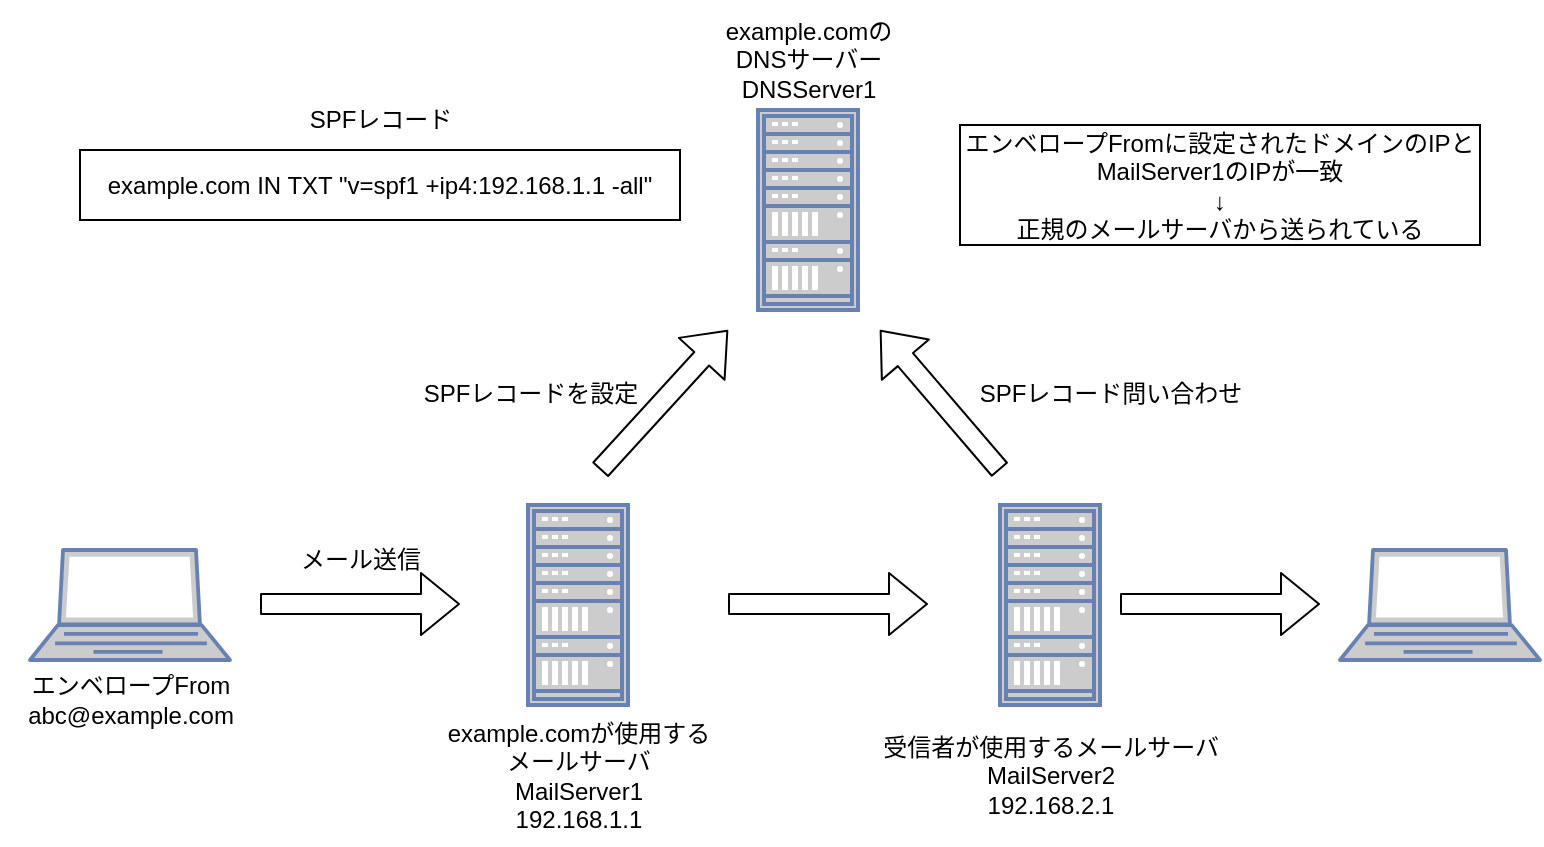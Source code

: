 <mxfile>
    <diagram id="ZIqXIgqYLd3gXD2p2ToU" name="ページ1">
        <mxGraphModel dx="905" dy="1907" grid="1" gridSize="10" guides="1" tooltips="1" connect="1" arrows="1" fold="1" page="1" pageScale="1" pageWidth="827" pageHeight="1169" background="#FFFFFF" math="0" shadow="0">
            <root>
                <mxCell id="0"/>
                <mxCell id="1" parent="0"/>
                <mxCell id="2" value="" style="fontColor=#0066CC;verticalAlign=top;verticalLabelPosition=bottom;labelPosition=center;align=center;html=1;outlineConnect=0;fillColor=#CCCCCC;strokeColor=#6881B3;gradientColor=none;gradientDirection=north;strokeWidth=2;shape=mxgraph.networks.laptop;" vertex="1" parent="1">
                    <mxGeometry x="25" y="270" width="100" height="55" as="geometry"/>
                </mxCell>
                <mxCell id="3" value="エンベロープFrom&lt;br&gt;abc@example.com" style="text;html=1;align=center;verticalAlign=middle;resizable=0;points=[];autosize=1;strokeColor=none;fillColor=none;" vertex="1" parent="1">
                    <mxGeometry x="10" y="325" width="130" height="40" as="geometry"/>
                </mxCell>
                <mxCell id="4" value="" style="fontColor=#0066CC;verticalAlign=top;verticalLabelPosition=bottom;labelPosition=center;align=center;html=1;outlineConnect=0;fillColor=#CCCCCC;strokeColor=#6881B3;gradientColor=none;gradientDirection=north;strokeWidth=2;shape=mxgraph.networks.rack;" vertex="1" parent="1">
                    <mxGeometry x="274" y="247.5" width="50" height="100" as="geometry"/>
                </mxCell>
                <mxCell id="5" value="example.comが使用する&lt;br&gt;メールサーバ&lt;br&gt;MailServer1&lt;br&gt;192.168.1.1" style="text;html=1;align=center;verticalAlign=middle;resizable=0;points=[];autosize=1;strokeColor=none;fillColor=none;" vertex="1" parent="1">
                    <mxGeometry x="224" y="347.5" width="150" height="70" as="geometry"/>
                </mxCell>
                <mxCell id="7" value="" style="edgeStyle=none;orthogonalLoop=1;jettySize=auto;html=1;shape=flexArrow;" edge="1" parent="1">
                    <mxGeometry width="100" relative="1" as="geometry">
                        <mxPoint x="140" y="297" as="sourcePoint"/>
                        <mxPoint x="240" y="297" as="targetPoint"/>
                        <Array as="points"/>
                    </mxGeometry>
                </mxCell>
                <mxCell id="8" value="メール送信" style="text;html=1;align=center;verticalAlign=middle;resizable=0;points=[];autosize=1;strokeColor=none;fillColor=none;" vertex="1" parent="1">
                    <mxGeometry x="150" y="260" width="80" height="30" as="geometry"/>
                </mxCell>
                <mxCell id="9" value="" style="edgeStyle=none;orthogonalLoop=1;jettySize=auto;html=1;shape=flexArrow;" edge="1" parent="1">
                    <mxGeometry width="100" relative="1" as="geometry">
                        <mxPoint x="374" y="297" as="sourcePoint"/>
                        <mxPoint x="474" y="297" as="targetPoint"/>
                        <Array as="points"/>
                    </mxGeometry>
                </mxCell>
                <mxCell id="10" value="" style="fontColor=#0066CC;verticalAlign=top;verticalLabelPosition=bottom;labelPosition=center;align=center;html=1;outlineConnect=0;fillColor=#CCCCCC;strokeColor=#6881B3;gradientColor=none;gradientDirection=north;strokeWidth=2;shape=mxgraph.networks.rack;" vertex="1" parent="1">
                    <mxGeometry x="510" y="247.5" width="50" height="100" as="geometry"/>
                </mxCell>
                <mxCell id="11" value="受信者が使用するメールサーバ&lt;br&gt;MailServer2&lt;br&gt;192.168.2.1" style="text;html=1;align=center;verticalAlign=middle;resizable=0;points=[];autosize=1;strokeColor=none;fillColor=none;" vertex="1" parent="1">
                    <mxGeometry x="440" y="352.5" width="190" height="60" as="geometry"/>
                </mxCell>
                <mxCell id="12" value="" style="fontColor=#0066CC;verticalAlign=top;verticalLabelPosition=bottom;labelPosition=center;align=center;html=1;outlineConnect=0;fillColor=#CCCCCC;strokeColor=#6881B3;gradientColor=none;gradientDirection=north;strokeWidth=2;shape=mxgraph.networks.laptop;" vertex="1" parent="1">
                    <mxGeometry x="680" y="270" width="100" height="55" as="geometry"/>
                </mxCell>
                <mxCell id="13" value="" style="edgeStyle=none;orthogonalLoop=1;jettySize=auto;html=1;shape=flexArrow;" edge="1" parent="1">
                    <mxGeometry width="100" relative="1" as="geometry">
                        <mxPoint x="570" y="297" as="sourcePoint"/>
                        <mxPoint x="670" y="297" as="targetPoint"/>
                        <Array as="points"/>
                    </mxGeometry>
                </mxCell>
                <mxCell id="15" value="" style="fontColor=#0066CC;verticalAlign=top;verticalLabelPosition=bottom;labelPosition=center;align=center;html=1;outlineConnect=0;fillColor=#CCCCCC;strokeColor=#6881B3;gradientColor=none;gradientDirection=north;strokeWidth=2;shape=mxgraph.networks.rack;" vertex="1" parent="1">
                    <mxGeometry x="389" y="50" width="50" height="100" as="geometry"/>
                </mxCell>
                <mxCell id="16" value="" style="edgeStyle=none;orthogonalLoop=1;jettySize=auto;html=1;shape=flexArrow;" edge="1" parent="1">
                    <mxGeometry width="100" relative="1" as="geometry">
                        <mxPoint x="510" y="230" as="sourcePoint"/>
                        <mxPoint x="450" y="160" as="targetPoint"/>
                        <Array as="points"/>
                    </mxGeometry>
                </mxCell>
                <mxCell id="17" value="example.comの&lt;br&gt;DNSサーバー&lt;br&gt;DNSServer1" style="text;html=1;align=center;verticalAlign=middle;resizable=0;points=[];autosize=1;strokeColor=none;fillColor=none;" vertex="1" parent="1">
                    <mxGeometry x="359" y="-5" width="110" height="60" as="geometry"/>
                </mxCell>
                <mxCell id="18" value="" style="edgeStyle=none;orthogonalLoop=1;jettySize=auto;html=1;shape=flexArrow;" edge="1" parent="1">
                    <mxGeometry width="100" relative="1" as="geometry">
                        <mxPoint x="310" y="230" as="sourcePoint"/>
                        <mxPoint x="374" y="160" as="targetPoint"/>
                        <Array as="points"/>
                    </mxGeometry>
                </mxCell>
                <mxCell id="19" value="SPFレコードを設定" style="text;html=1;align=center;verticalAlign=middle;resizable=0;points=[];autosize=1;strokeColor=none;fillColor=none;" vertex="1" parent="1">
                    <mxGeometry x="210" y="177" width="130" height="30" as="geometry"/>
                </mxCell>
                <mxCell id="20" value="SPFレコード問い合わせ" style="text;html=1;align=center;verticalAlign=middle;resizable=0;points=[];autosize=1;strokeColor=none;fillColor=none;" vertex="1" parent="1">
                    <mxGeometry x="490" y="177" width="150" height="30" as="geometry"/>
                </mxCell>
                <mxCell id="21" value="エンベロープFromに設定されたドメインのIPと&lt;br&gt;MailServer1のIPが一致&lt;br&gt;↓&lt;br&gt;正規のメールサーバから送られている" style="whiteSpace=wrap;html=1;" vertex="1" parent="1">
                    <mxGeometry x="490" y="57.5" width="260" height="60" as="geometry"/>
                </mxCell>
                <mxCell id="22" value="example.com IN TXT &quot;v=spf1 +ip4:192.168.1.1 -all&quot;" style="whiteSpace=wrap;html=1;" vertex="1" parent="1">
                    <mxGeometry x="50" y="70" width="300" height="35" as="geometry"/>
                </mxCell>
                <mxCell id="24" value="SPFレコード" style="text;html=1;align=center;verticalAlign=middle;resizable=0;points=[];autosize=1;strokeColor=none;fillColor=none;" vertex="1" parent="1">
                    <mxGeometry x="155" y="40" width="90" height="30" as="geometry"/>
                </mxCell>
            </root>
        </mxGraphModel>
    </diagram>
</mxfile>